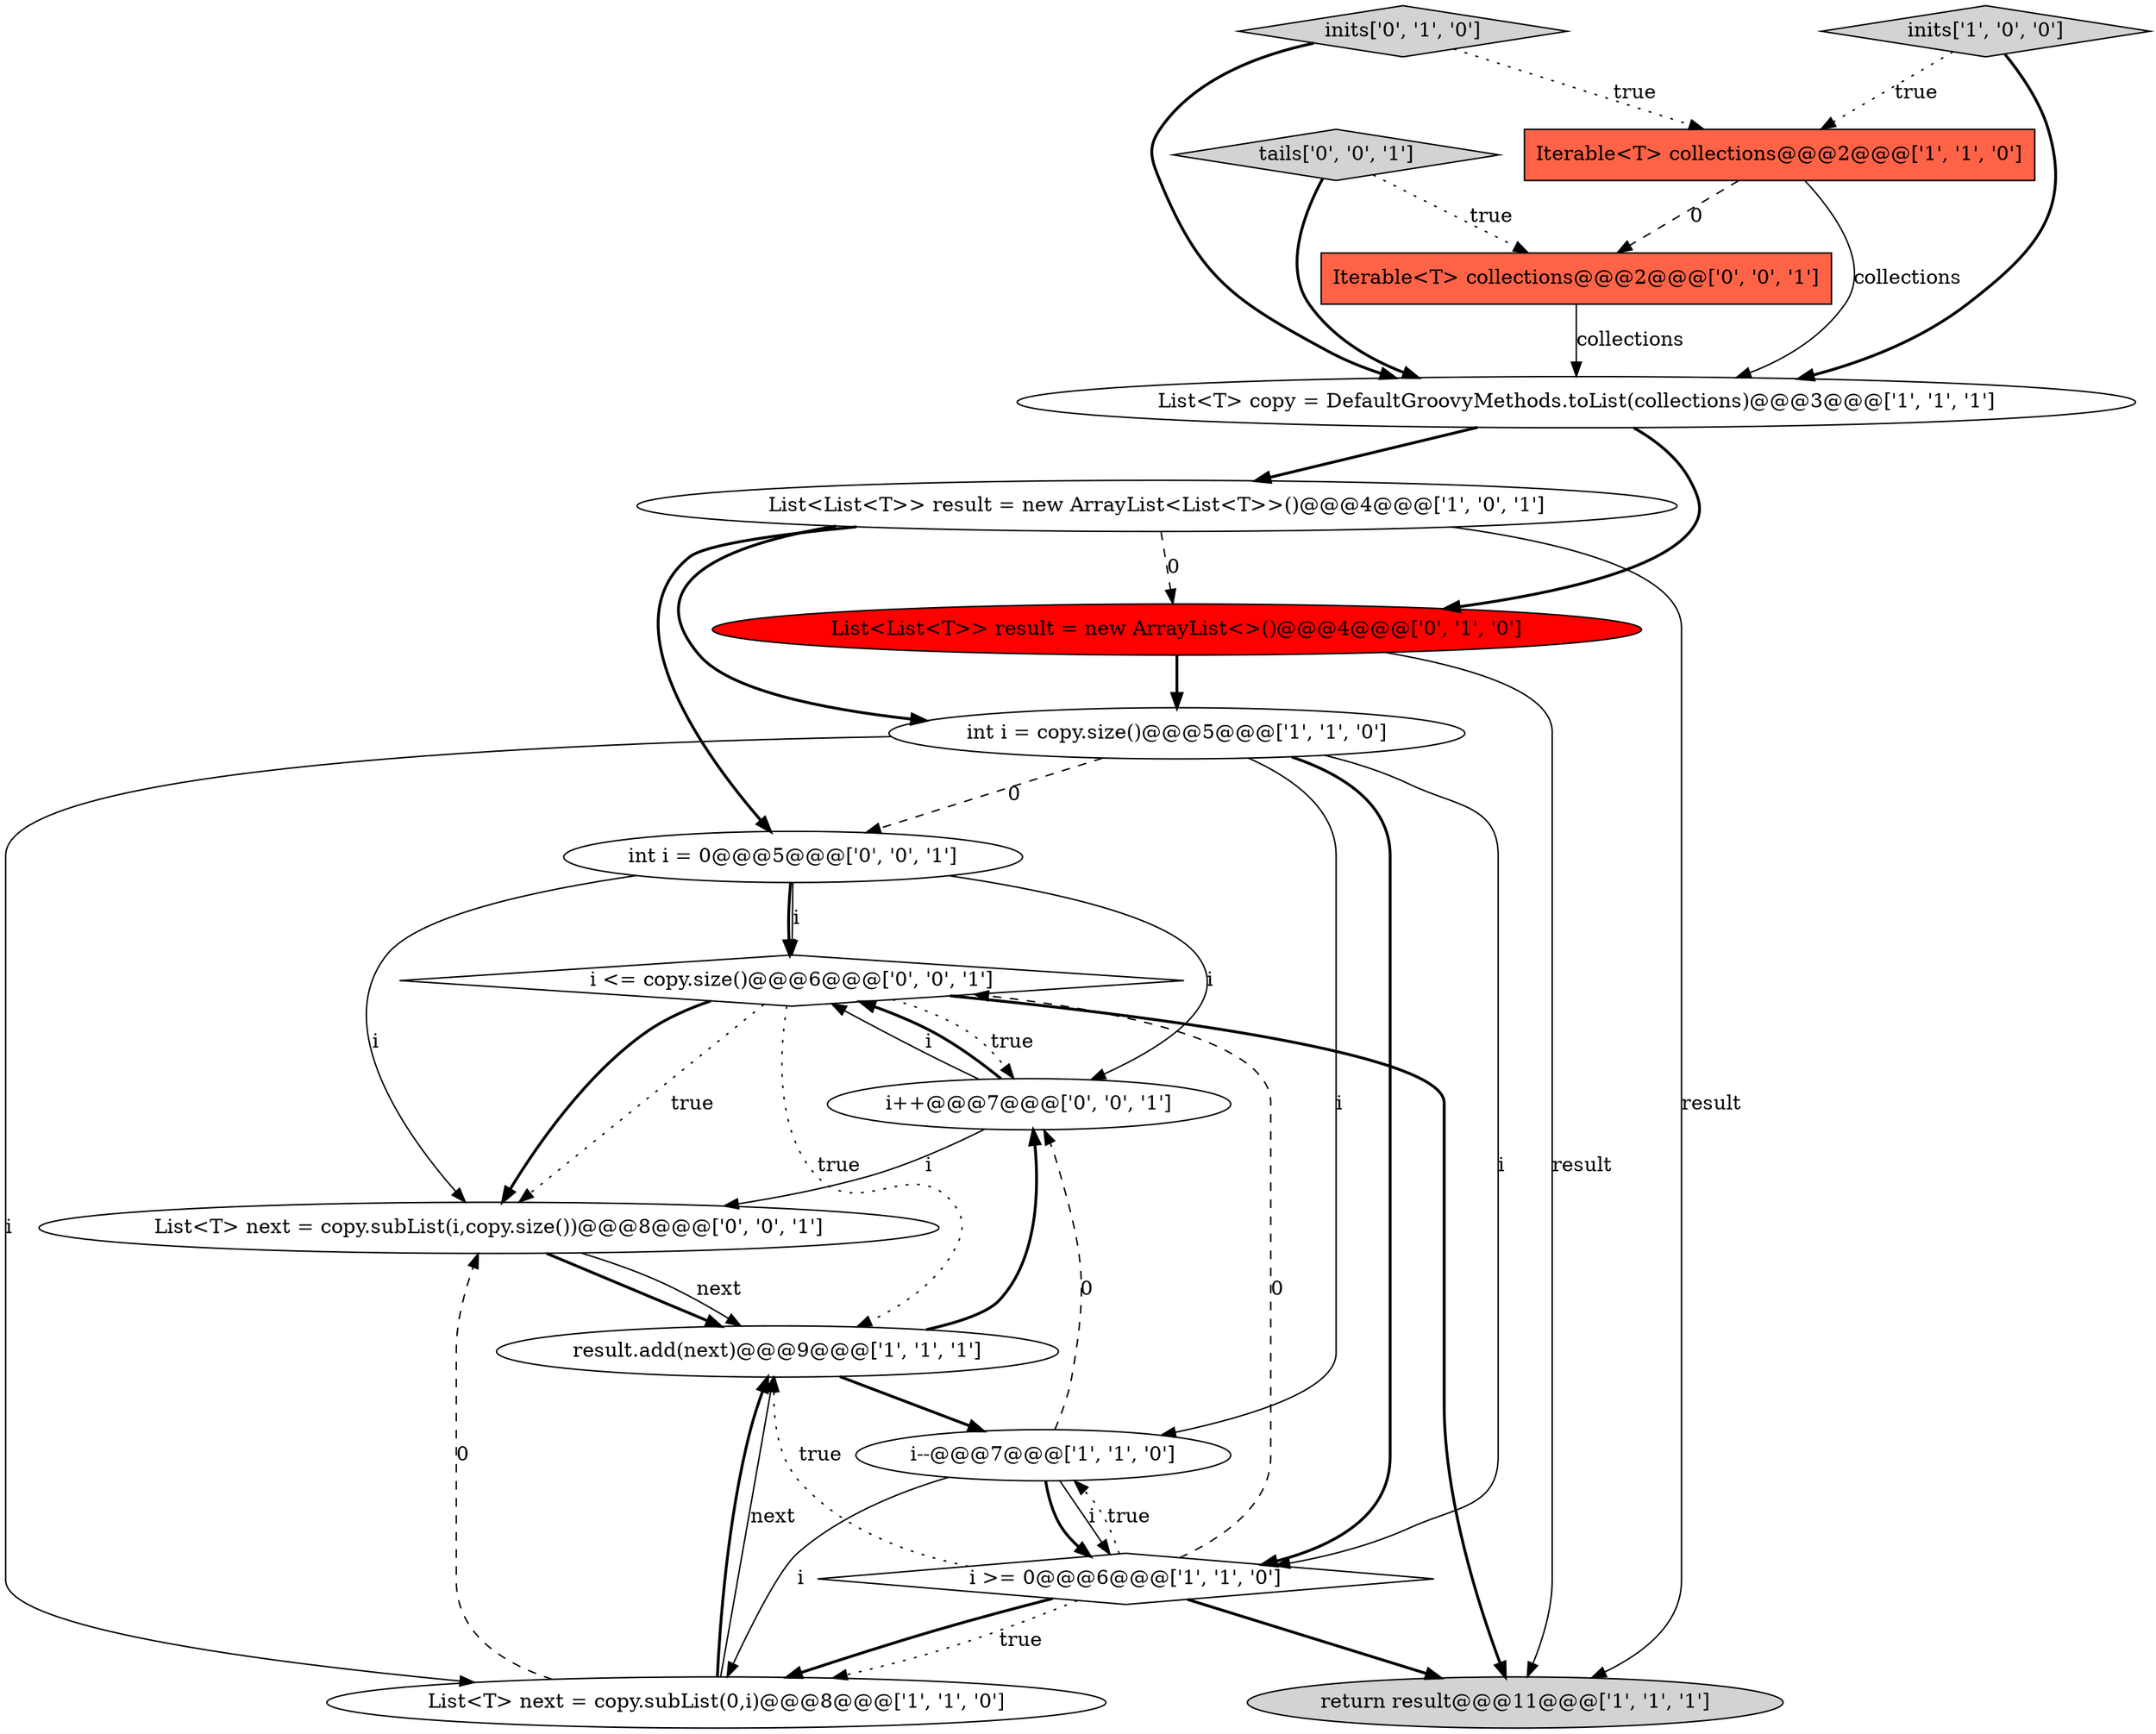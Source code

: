 digraph {
14 [style = filled, label = "i <= copy.size()@@@6@@@['0', '0', '1']", fillcolor = white, shape = diamond image = "AAA0AAABBB3BBB"];
8 [style = filled, label = "int i = copy.size()@@@5@@@['1', '1', '0']", fillcolor = white, shape = ellipse image = "AAA0AAABBB1BBB"];
12 [style = filled, label = "int i = 0@@@5@@@['0', '0', '1']", fillcolor = white, shape = ellipse image = "AAA0AAABBB3BBB"];
0 [style = filled, label = "List<List<T>> result = new ArrayList<List<T>>()@@@4@@@['1', '0', '1']", fillcolor = white, shape = ellipse image = "AAA0AAABBB1BBB"];
15 [style = filled, label = "i++@@@7@@@['0', '0', '1']", fillcolor = white, shape = ellipse image = "AAA0AAABBB3BBB"];
2 [style = filled, label = "Iterable<T> collections@@@2@@@['1', '1', '0']", fillcolor = tomato, shape = box image = "AAA0AAABBB1BBB"];
1 [style = filled, label = "result.add(next)@@@9@@@['1', '1', '1']", fillcolor = white, shape = ellipse image = "AAA0AAABBB1BBB"];
16 [style = filled, label = "tails['0', '0', '1']", fillcolor = lightgray, shape = diamond image = "AAA0AAABBB3BBB"];
13 [style = filled, label = "Iterable<T> collections@@@2@@@['0', '0', '1']", fillcolor = tomato, shape = box image = "AAA0AAABBB3BBB"];
17 [style = filled, label = "List<T> next = copy.subList(i,copy.size())@@@8@@@['0', '0', '1']", fillcolor = white, shape = ellipse image = "AAA0AAABBB3BBB"];
7 [style = filled, label = "List<T> copy = DefaultGroovyMethods.toList(collections)@@@3@@@['1', '1', '1']", fillcolor = white, shape = ellipse image = "AAA0AAABBB1BBB"];
6 [style = filled, label = "return result@@@11@@@['1', '1', '1']", fillcolor = lightgray, shape = ellipse image = "AAA0AAABBB1BBB"];
11 [style = filled, label = "inits['0', '1', '0']", fillcolor = lightgray, shape = diamond image = "AAA0AAABBB2BBB"];
5 [style = filled, label = "i--@@@7@@@['1', '1', '0']", fillcolor = white, shape = ellipse image = "AAA0AAABBB1BBB"];
4 [style = filled, label = "inits['1', '0', '0']", fillcolor = lightgray, shape = diamond image = "AAA0AAABBB1BBB"];
10 [style = filled, label = "List<List<T>> result = new ArrayList<>()@@@4@@@['0', '1', '0']", fillcolor = red, shape = ellipse image = "AAA1AAABBB2BBB"];
9 [style = filled, label = "List<T> next = copy.subList(0,i)@@@8@@@['1', '1', '0']", fillcolor = white, shape = ellipse image = "AAA0AAABBB1BBB"];
3 [style = filled, label = "i >= 0@@@6@@@['1', '1', '0']", fillcolor = white, shape = diamond image = "AAA0AAABBB1BBB"];
1->5 [style = bold, label=""];
5->3 [style = bold, label=""];
10->6 [style = solid, label="result"];
15->14 [style = solid, label="i"];
8->3 [style = solid, label="i"];
17->1 [style = bold, label=""];
15->14 [style = bold, label=""];
16->13 [style = dotted, label="true"];
5->3 [style = solid, label="i"];
7->10 [style = bold, label=""];
12->15 [style = solid, label="i"];
13->7 [style = solid, label="collections"];
0->12 [style = bold, label=""];
1->15 [style = bold, label=""];
8->3 [style = bold, label=""];
16->7 [style = bold, label=""];
3->6 [style = bold, label=""];
14->17 [style = bold, label=""];
8->12 [style = dashed, label="0"];
7->0 [style = bold, label=""];
9->1 [style = solid, label="next"];
3->9 [style = dotted, label="true"];
8->9 [style = solid, label="i"];
4->7 [style = bold, label=""];
0->10 [style = dashed, label="0"];
17->1 [style = solid, label="next"];
15->17 [style = solid, label="i"];
3->9 [style = bold, label=""];
14->17 [style = dotted, label="true"];
14->15 [style = dotted, label="true"];
11->2 [style = dotted, label="true"];
3->5 [style = dotted, label="true"];
0->6 [style = solid, label="result"];
12->14 [style = solid, label="i"];
12->17 [style = solid, label="i"];
10->8 [style = bold, label=""];
8->5 [style = solid, label="i"];
2->13 [style = dashed, label="0"];
9->17 [style = dashed, label="0"];
0->8 [style = bold, label=""];
12->14 [style = bold, label=""];
2->7 [style = solid, label="collections"];
14->1 [style = dotted, label="true"];
3->14 [style = dashed, label="0"];
9->1 [style = bold, label=""];
5->15 [style = dashed, label="0"];
3->1 [style = dotted, label="true"];
14->6 [style = bold, label=""];
4->2 [style = dotted, label="true"];
11->7 [style = bold, label=""];
5->9 [style = solid, label="i"];
}
